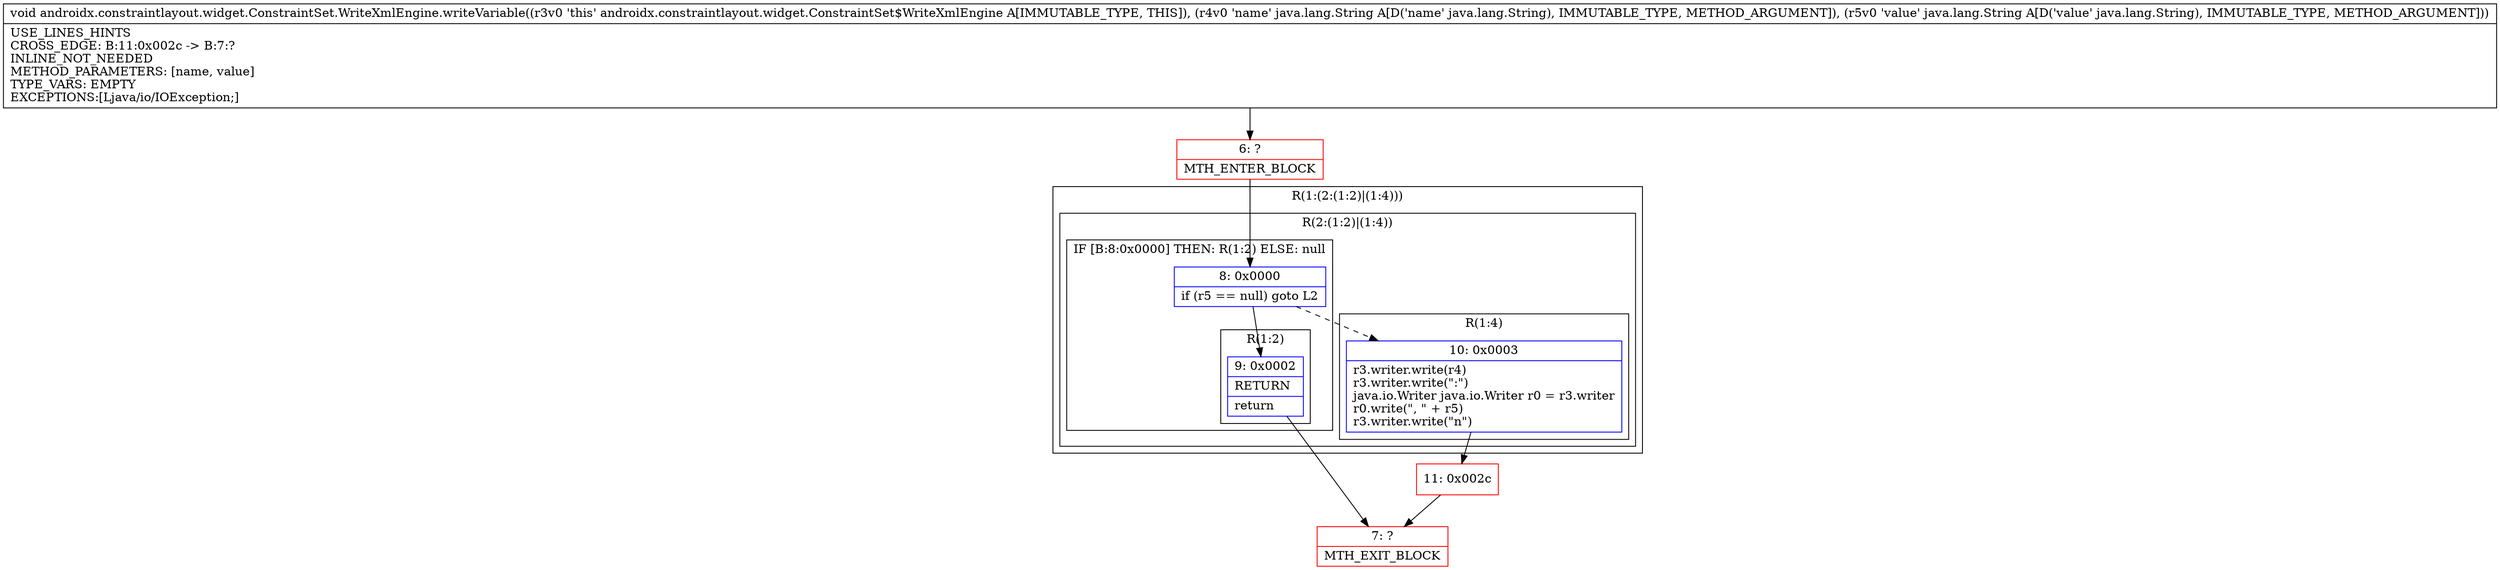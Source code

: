digraph "CFG forandroidx.constraintlayout.widget.ConstraintSet.WriteXmlEngine.writeVariable(Ljava\/lang\/String;Ljava\/lang\/String;)V" {
subgraph cluster_Region_341635246 {
label = "R(1:(2:(1:2)|(1:4)))";
node [shape=record,color=blue];
subgraph cluster_Region_462882254 {
label = "R(2:(1:2)|(1:4))";
node [shape=record,color=blue];
subgraph cluster_IfRegion_1261607188 {
label = "IF [B:8:0x0000] THEN: R(1:2) ELSE: null";
node [shape=record,color=blue];
Node_8 [shape=record,label="{8\:\ 0x0000|if (r5 == null) goto L2\l}"];
subgraph cluster_Region_1825232807 {
label = "R(1:2)";
node [shape=record,color=blue];
Node_9 [shape=record,label="{9\:\ 0x0002|RETURN\l|return\l}"];
}
}
subgraph cluster_Region_528995370 {
label = "R(1:4)";
node [shape=record,color=blue];
Node_10 [shape=record,label="{10\:\ 0x0003|r3.writer.write(r4)\lr3.writer.write(\":\")\ljava.io.Writer java.io.Writer r0 = r3.writer\lr0.write(\", \" + r5)\lr3.writer.write(\"n\")\l}"];
}
}
}
Node_6 [shape=record,color=red,label="{6\:\ ?|MTH_ENTER_BLOCK\l}"];
Node_7 [shape=record,color=red,label="{7\:\ ?|MTH_EXIT_BLOCK\l}"];
Node_11 [shape=record,color=red,label="{11\:\ 0x002c}"];
MethodNode[shape=record,label="{void androidx.constraintlayout.widget.ConstraintSet.WriteXmlEngine.writeVariable((r3v0 'this' androidx.constraintlayout.widget.ConstraintSet$WriteXmlEngine A[IMMUTABLE_TYPE, THIS]), (r4v0 'name' java.lang.String A[D('name' java.lang.String), IMMUTABLE_TYPE, METHOD_ARGUMENT]), (r5v0 'value' java.lang.String A[D('value' java.lang.String), IMMUTABLE_TYPE, METHOD_ARGUMENT]))  | USE_LINES_HINTS\lCROSS_EDGE: B:11:0x002c \-\> B:7:?\lINLINE_NOT_NEEDED\lMETHOD_PARAMETERS: [name, value]\lTYPE_VARS: EMPTY\lEXCEPTIONS:[Ljava\/io\/IOException;]\l}"];
MethodNode -> Node_6;Node_8 -> Node_9;
Node_8 -> Node_10[style=dashed];
Node_9 -> Node_7;
Node_10 -> Node_11;
Node_6 -> Node_8;
Node_11 -> Node_7;
}

